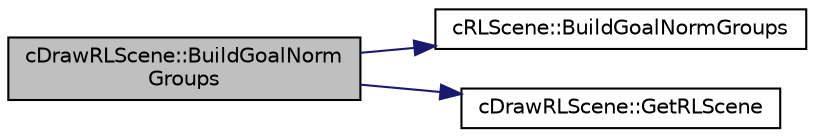 digraph "cDrawRLScene::BuildGoalNormGroups"
{
 // LATEX_PDF_SIZE
  edge [fontname="Helvetica",fontsize="10",labelfontname="Helvetica",labelfontsize="10"];
  node [fontname="Helvetica",fontsize="10",shape=record];
  rankdir="LR";
  Node1 [label="cDrawRLScene::BuildGoalNorm\lGroups",height=0.2,width=0.4,color="black", fillcolor="grey75", style="filled", fontcolor="black",tooltip=" "];
  Node1 -> Node2 [color="midnightblue",fontsize="10",style="solid",fontname="Helvetica"];
  Node2 [label="cRLScene::BuildGoalNormGroups",height=0.2,width=0.4,color="black", fillcolor="white", style="filled",URL="$classc_r_l_scene.html#af91e60e7b976dd6b3ecb054e8f5a5f7b",tooltip=" "];
  Node1 -> Node3 [color="midnightblue",fontsize="10",style="solid",fontname="Helvetica"];
  Node3 [label="cDrawRLScene::GetRLScene",height=0.2,width=0.4,color="black", fillcolor="white", style="filled",URL="$classc_draw_r_l_scene.html#ae74ea7ec3530727a49e34bc4733b3de7",tooltip=" "];
}
